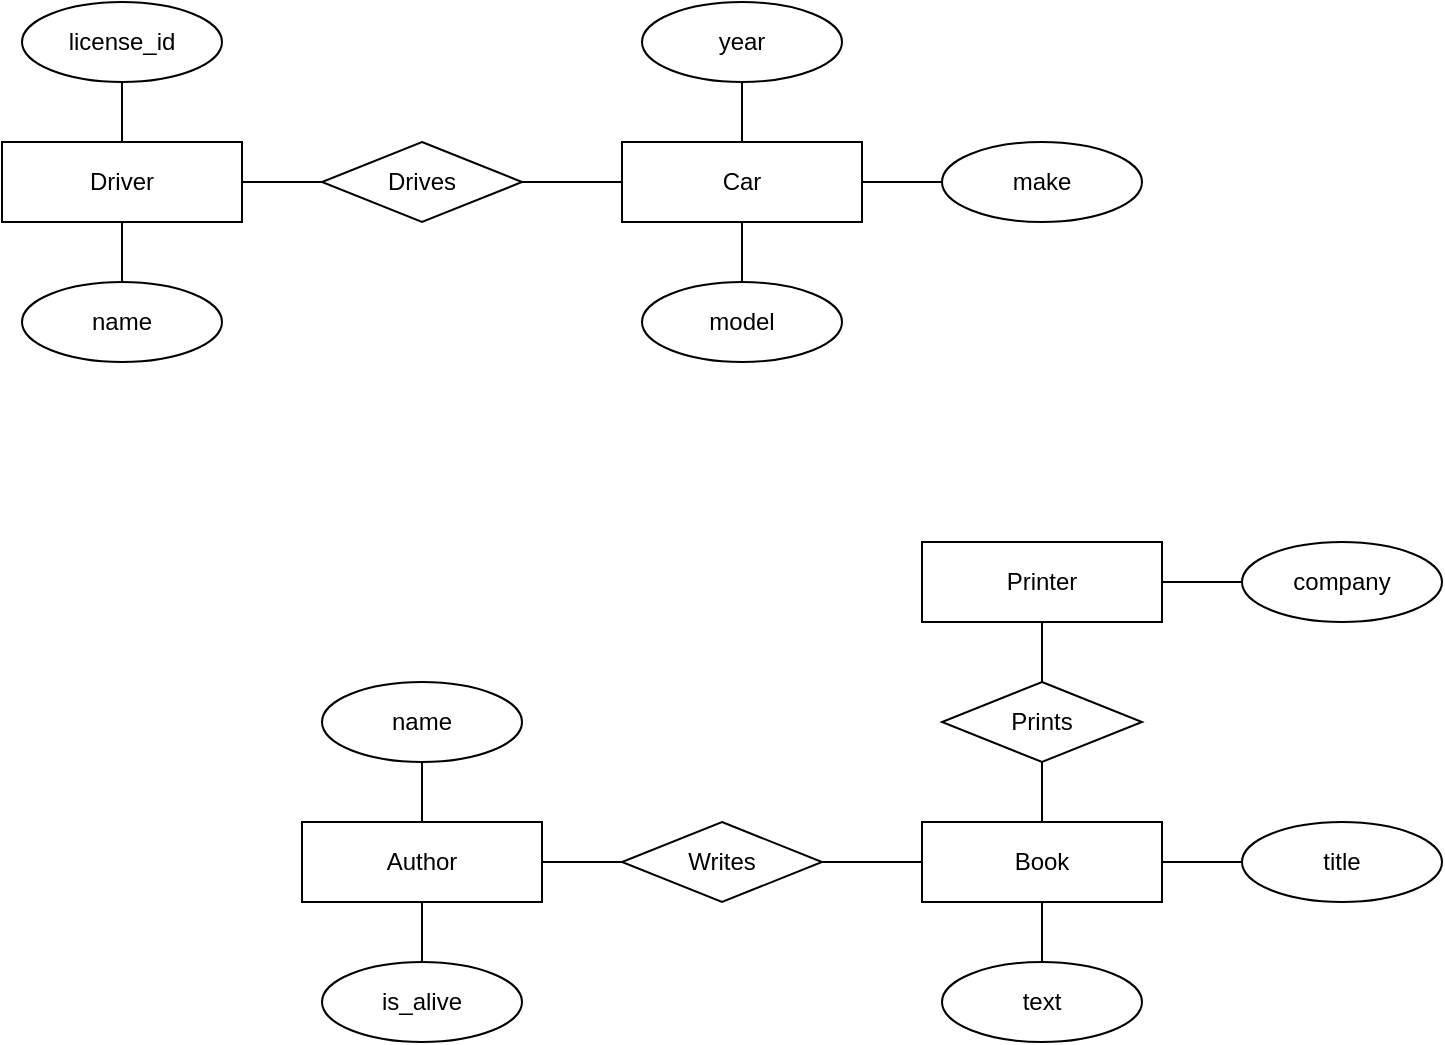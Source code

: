 <mxfile>
    <diagram id="pySJPldtSmHdq_swNcfj" name="Page-1">
        <mxGraphModel dx="1030" dy="604" grid="1" gridSize="10" guides="1" tooltips="1" connect="1" arrows="1" fold="1" page="1" pageScale="1" pageWidth="850" pageHeight="1100" math="0" shadow="0">
            <root>
                <mxCell id="0"/>
                <mxCell id="1" parent="0"/>
                <mxCell id="2" value="license_id" style="ellipse;whiteSpace=wrap;html=1;" parent="1" vertex="1">
                    <mxGeometry x="10" y="10" width="100" height="40" as="geometry"/>
                </mxCell>
                <mxCell id="7" value="" style="edgeStyle=none;html=1;endArrow=none;endFill=0;" parent="1" source="4" target="6" edge="1">
                    <mxGeometry relative="1" as="geometry"/>
                </mxCell>
                <mxCell id="8" value="" style="edgeStyle=none;html=1;endArrow=none;endFill=0;" parent="1" source="4" target="2" edge="1">
                    <mxGeometry relative="1" as="geometry"/>
                </mxCell>
                <mxCell id="9" value="" style="edgeStyle=none;html=1;endArrow=none;endFill=0;" parent="1" source="4" target="5" edge="1">
                    <mxGeometry relative="1" as="geometry"/>
                </mxCell>
                <mxCell id="4" value="Driver" style="rounded=0;whiteSpace=wrap;html=1;" parent="1" vertex="1">
                    <mxGeometry y="80" width="120" height="40" as="geometry"/>
                </mxCell>
                <mxCell id="5" value="name" style="ellipse;whiteSpace=wrap;html=1;" parent="1" vertex="1">
                    <mxGeometry x="10" y="150" width="100" height="40" as="geometry"/>
                </mxCell>
                <mxCell id="6" value="Drives" style="rhombus;whiteSpace=wrap;html=1;" parent="1" vertex="1">
                    <mxGeometry x="160" y="80" width="100" height="40" as="geometry"/>
                </mxCell>
                <mxCell id="10" value="year" style="ellipse;whiteSpace=wrap;html=1;" parent="1" vertex="1">
                    <mxGeometry x="320" y="10" width="100" height="40" as="geometry"/>
                </mxCell>
                <mxCell id="11" value="" style="edgeStyle=none;html=1;endArrow=none;endFill=0;" parent="1" source="13" target="10" edge="1">
                    <mxGeometry relative="1" as="geometry"/>
                </mxCell>
                <mxCell id="12" value="" style="edgeStyle=none;html=1;endArrow=none;endFill=0;" parent="1" source="13" target="14" edge="1">
                    <mxGeometry relative="1" as="geometry"/>
                </mxCell>
                <mxCell id="15" value="" style="edgeStyle=none;html=1;endArrow=none;endFill=0;" parent="1" source="13" target="6" edge="1">
                    <mxGeometry relative="1" as="geometry"/>
                </mxCell>
                <mxCell id="13" value="Car" style="rounded=0;whiteSpace=wrap;html=1;" parent="1" vertex="1">
                    <mxGeometry x="310" y="80" width="120" height="40" as="geometry"/>
                </mxCell>
                <mxCell id="14" value="model" style="ellipse;whiteSpace=wrap;html=1;" parent="1" vertex="1">
                    <mxGeometry x="320" y="150" width="100" height="40" as="geometry"/>
                </mxCell>
                <mxCell id="17" value="" style="edgeStyle=none;html=1;endArrow=none;endFill=0;" parent="1" source="16" target="13" edge="1">
                    <mxGeometry relative="1" as="geometry"/>
                </mxCell>
                <mxCell id="16" value="make" style="ellipse;whiteSpace=wrap;html=1;" parent="1" vertex="1">
                    <mxGeometry x="470" y="80" width="100" height="40" as="geometry"/>
                </mxCell>
                <mxCell id="32" value="name" style="ellipse;whiteSpace=wrap;html=1;" parent="1" vertex="1">
                    <mxGeometry x="160" y="350" width="100" height="40" as="geometry"/>
                </mxCell>
                <mxCell id="33" value="" style="edgeStyle=none;html=1;endArrow=none;endFill=0;" parent="1" source="36" target="38" edge="1">
                    <mxGeometry relative="1" as="geometry"/>
                </mxCell>
                <mxCell id="34" value="" style="edgeStyle=none;html=1;endArrow=none;endFill=0;" parent="1" source="36" target="32" edge="1">
                    <mxGeometry relative="1" as="geometry"/>
                </mxCell>
                <mxCell id="35" value="" style="edgeStyle=none;html=1;endArrow=none;endFill=0;" parent="1" source="36" target="37" edge="1">
                    <mxGeometry relative="1" as="geometry"/>
                </mxCell>
                <mxCell id="36" value="Author" style="rounded=0;whiteSpace=wrap;html=1;" parent="1" vertex="1">
                    <mxGeometry x="150" y="420" width="120" height="40" as="geometry"/>
                </mxCell>
                <mxCell id="37" value="is_alive" style="ellipse;whiteSpace=wrap;html=1;" parent="1" vertex="1">
                    <mxGeometry x="160" y="490" width="100" height="40" as="geometry"/>
                </mxCell>
                <mxCell id="38" value="Writes" style="rhombus;whiteSpace=wrap;html=1;" parent="1" vertex="1">
                    <mxGeometry x="310" y="420" width="100" height="40" as="geometry"/>
                </mxCell>
                <mxCell id="40" value="" style="edgeStyle=none;html=1;endArrow=none;endFill=0;" parent="1" source="43" edge="1">
                    <mxGeometry relative="1" as="geometry">
                        <mxPoint x="520" y="390" as="targetPoint"/>
                    </mxGeometry>
                </mxCell>
                <mxCell id="41" value="" style="edgeStyle=none;html=1;endArrow=none;endFill=0;" parent="1" source="43" target="44" edge="1">
                    <mxGeometry relative="1" as="geometry"/>
                </mxCell>
                <mxCell id="42" value="" style="edgeStyle=none;html=1;endArrow=none;endFill=0;" parent="1" source="43" target="38" edge="1">
                    <mxGeometry relative="1" as="geometry"/>
                </mxCell>
                <mxCell id="43" value="Book" style="rounded=0;whiteSpace=wrap;html=1;" parent="1" vertex="1">
                    <mxGeometry x="460" y="420" width="120" height="40" as="geometry"/>
                </mxCell>
                <mxCell id="44" value="text" style="ellipse;whiteSpace=wrap;html=1;" parent="1" vertex="1">
                    <mxGeometry x="470" y="490" width="100" height="40" as="geometry"/>
                </mxCell>
                <mxCell id="45" value="" style="edgeStyle=none;html=1;endArrow=none;endFill=0;" parent="1" source="46" target="43" edge="1">
                    <mxGeometry relative="1" as="geometry"/>
                </mxCell>
                <mxCell id="46" value="title" style="ellipse;whiteSpace=wrap;html=1;" parent="1" vertex="1">
                    <mxGeometry x="620" y="420" width="100" height="40" as="geometry"/>
                </mxCell>
                <mxCell id="47" value="Prints" style="rhombus;whiteSpace=wrap;html=1;" parent="1" vertex="1">
                    <mxGeometry x="470" y="350" width="100" height="40" as="geometry"/>
                </mxCell>
                <mxCell id="48" value="" style="edgeStyle=none;html=1;endArrow=none;endFill=0;" parent="1" source="49" edge="1">
                    <mxGeometry relative="1" as="geometry">
                        <mxPoint x="520" y="350" as="targetPoint"/>
                    </mxGeometry>
                </mxCell>
                <mxCell id="51" value="" style="edgeStyle=none;html=1;endArrow=none;endFill=0;" parent="1" source="49" target="50" edge="1">
                    <mxGeometry relative="1" as="geometry"/>
                </mxCell>
                <mxCell id="49" value="Printer" style="rounded=0;whiteSpace=wrap;html=1;" parent="1" vertex="1">
                    <mxGeometry x="460" y="280" width="120" height="40" as="geometry"/>
                </mxCell>
                <mxCell id="50" value="company" style="ellipse;whiteSpace=wrap;html=1;" parent="1" vertex="1">
                    <mxGeometry x="620" y="280" width="100" height="40" as="geometry"/>
                </mxCell>
            </root>
        </mxGraphModel>
    </diagram>
</mxfile>